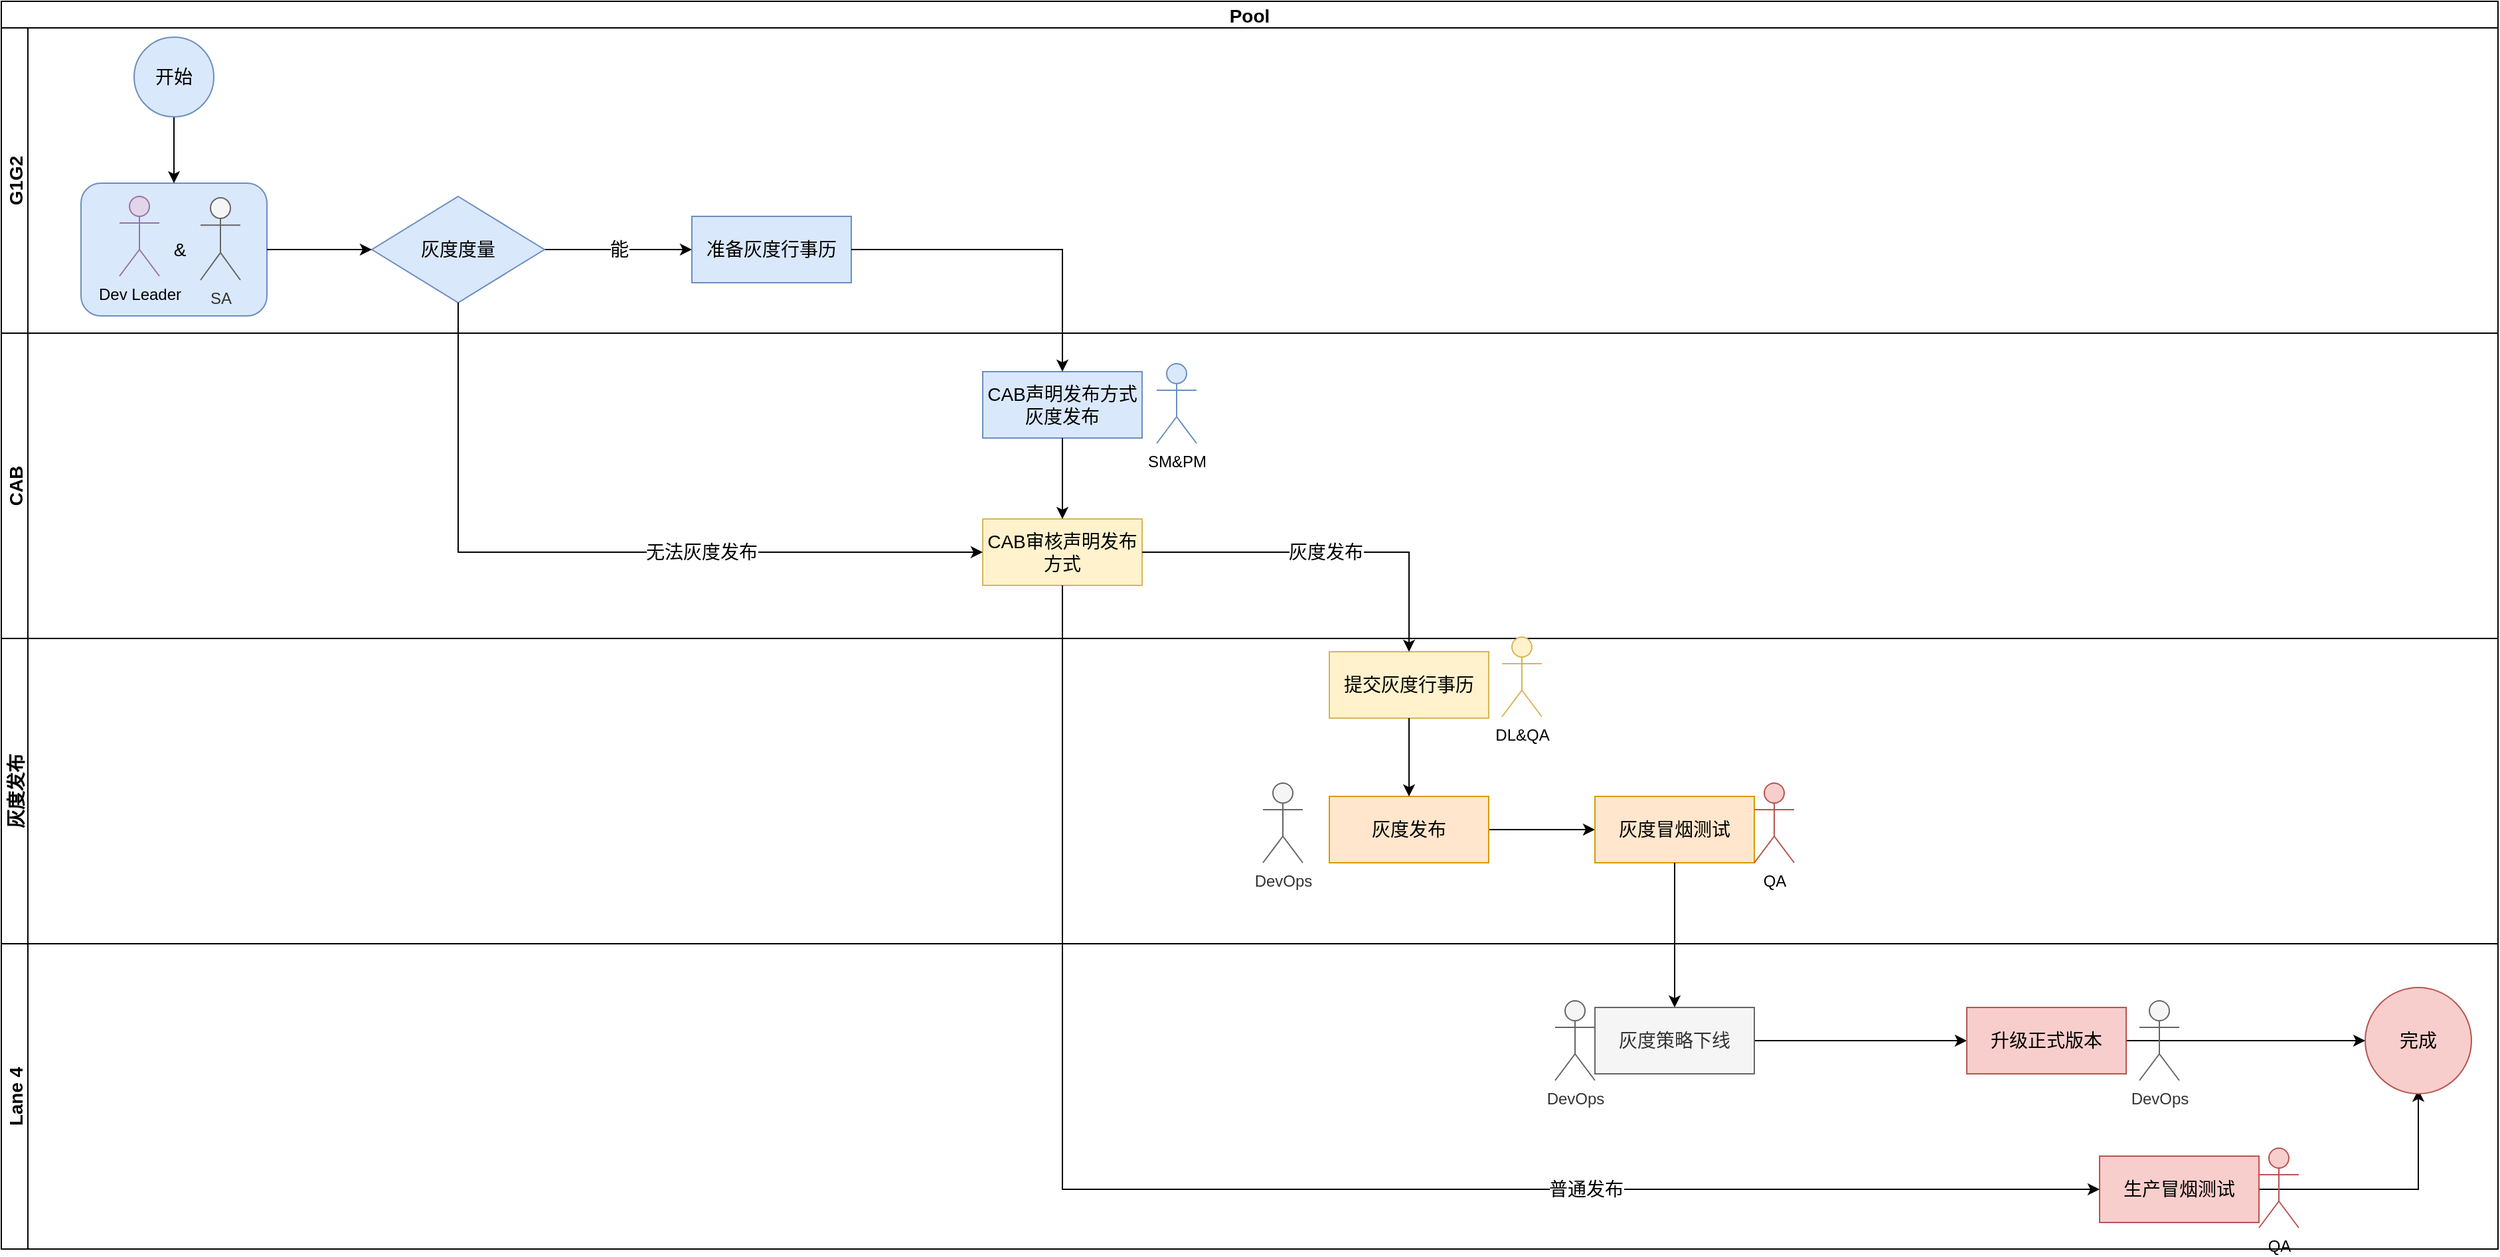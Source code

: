 <mxfile version="24.2.9" type="github">
  <diagram name="Page-1" id="zUfcn_x9p_sMA75B2Tm-">
    <mxGraphModel dx="954" dy="524" grid="1" gridSize="10" guides="1" tooltips="1" connect="1" arrows="1" fold="1" page="1" pageScale="1" pageWidth="850" pageHeight="1100" math="0" shadow="0">
      <root>
        <mxCell id="0" />
        <mxCell id="1" parent="0" />
        <mxCell id="B0VEqR-O4dpfl-d4aFK9-1" value="Pool" style="swimlane;childLayout=stackLayout;resizeParent=1;resizeParentMax=0;horizontal=1;startSize=20;horizontalStack=0;fontSize=14;" vertex="1" parent="1">
          <mxGeometry x="690" y="430" width="1880" height="710" as="geometry" />
        </mxCell>
        <mxCell id="B0VEqR-O4dpfl-d4aFK9-2" value="G1G2" style="swimlane;startSize=20;horizontal=0;fontSize=14;" vertex="1" parent="B0VEqR-O4dpfl-d4aFK9-1">
          <mxGeometry y="20" width="1880" height="230" as="geometry" />
        </mxCell>
        <mxCell id="B0VEqR-O4dpfl-d4aFK9-3" value="" style="rounded=1;whiteSpace=wrap;html=1;fontSize=14;fillColor=#dae8fc;strokeColor=#6c8ebf;" vertex="1" parent="B0VEqR-O4dpfl-d4aFK9-2">
          <mxGeometry x="60" y="117" width="140" height="100" as="geometry" />
        </mxCell>
        <mxCell id="B0VEqR-O4dpfl-d4aFK9-4" value="Dev Leader" style="shape=umlActor;verticalLabelPosition=bottom;verticalAlign=top;html=1;outlineConnect=0;fillColor=#e1d5e7;strokeColor=#9673a6;" vertex="1" parent="B0VEqR-O4dpfl-d4aFK9-2">
          <mxGeometry x="89" y="127" width="30" height="60" as="geometry" />
        </mxCell>
        <mxCell id="B0VEqR-O4dpfl-d4aFK9-5" value="SA" style="shape=umlActor;verticalLabelPosition=bottom;verticalAlign=top;html=1;outlineConnect=0;fillColor=#f5f5f5;strokeColor=#666666;fontColor=#333333;" vertex="1" parent="B0VEqR-O4dpfl-d4aFK9-2">
          <mxGeometry x="150" y="128" width="30" height="62" as="geometry" />
        </mxCell>
        <mxCell id="B0VEqR-O4dpfl-d4aFK9-6" value="能" style="edgeStyle=orthogonalEdgeStyle;rounded=0;orthogonalLoop=1;jettySize=auto;html=1;entryX=0;entryY=0.5;entryDx=0;entryDy=0;fontSize=14;" edge="1" parent="B0VEqR-O4dpfl-d4aFK9-2" source="B0VEqR-O4dpfl-d4aFK9-7" target="B0VEqR-O4dpfl-d4aFK9-13">
          <mxGeometry relative="1" as="geometry" />
        </mxCell>
        <mxCell id="B0VEqR-O4dpfl-d4aFK9-7" value="灰度度量" style="rhombus;whiteSpace=wrap;html=1;fontSize=14;fillColor=#dae8fc;strokeColor=#6c8ebf;" vertex="1" parent="B0VEqR-O4dpfl-d4aFK9-2">
          <mxGeometry x="279" y="127" width="130" height="80" as="geometry" />
        </mxCell>
        <mxCell id="B0VEqR-O4dpfl-d4aFK9-8" style="edgeStyle=orthogonalEdgeStyle;rounded=0;orthogonalLoop=1;jettySize=auto;html=1;fontSize=14;" edge="1" parent="B0VEqR-O4dpfl-d4aFK9-2" source="B0VEqR-O4dpfl-d4aFK9-3" target="B0VEqR-O4dpfl-d4aFK9-7">
          <mxGeometry relative="1" as="geometry" />
        </mxCell>
        <mxCell id="B0VEqR-O4dpfl-d4aFK9-9" value="&amp;amp;" style="text;html=1;align=center;verticalAlign=middle;resizable=0;points=[];autosize=1;strokeColor=none;fillColor=none;fontSize=14;" vertex="1" parent="B0VEqR-O4dpfl-d4aFK9-2">
          <mxGeometry x="119" y="152" width="30" height="30" as="geometry" />
        </mxCell>
        <mxCell id="B0VEqR-O4dpfl-d4aFK9-13" value="准备灰度行事历" style="rounded=1;whiteSpace=wrap;html=1;fontSize=14;fillColor=#dae8fc;strokeColor=#6c8ebf;arcSize=0;" vertex="1" parent="B0VEqR-O4dpfl-d4aFK9-2">
          <mxGeometry x="520" y="142" width="120" height="50" as="geometry" />
        </mxCell>
        <mxCell id="B0VEqR-O4dpfl-d4aFK9-14" style="edgeStyle=orthogonalEdgeStyle;rounded=0;orthogonalLoop=1;jettySize=auto;html=1;entryX=0.5;entryY=0;entryDx=0;entryDy=0;fontSize=14;" edge="1" parent="B0VEqR-O4dpfl-d4aFK9-2" source="B0VEqR-O4dpfl-d4aFK9-15" target="B0VEqR-O4dpfl-d4aFK9-3">
          <mxGeometry relative="1" as="geometry" />
        </mxCell>
        <mxCell id="B0VEqR-O4dpfl-d4aFK9-15" value="开始" style="ellipse;whiteSpace=wrap;html=1;aspect=fixed;fontSize=14;fillColor=#dae8fc;strokeColor=#6c8ebf;" vertex="1" parent="B0VEqR-O4dpfl-d4aFK9-2">
          <mxGeometry x="100" y="7" width="60" height="60" as="geometry" />
        </mxCell>
        <mxCell id="B0VEqR-O4dpfl-d4aFK9-16" value="CAB" style="swimlane;startSize=20;horizontal=0;fontSize=14;" vertex="1" parent="B0VEqR-O4dpfl-d4aFK9-1">
          <mxGeometry y="250" width="1880" height="230" as="geometry" />
        </mxCell>
        <mxCell id="B0VEqR-O4dpfl-d4aFK9-18" value="CAB审核声明发布方式" style="rounded=1;whiteSpace=wrap;html=1;fontSize=14;fillColor=#fff2cc;strokeColor=#d6b656;arcSize=0;" vertex="1" parent="B0VEqR-O4dpfl-d4aFK9-16">
          <mxGeometry x="739" y="140" width="120" height="50" as="geometry" />
        </mxCell>
        <mxCell id="B0VEqR-O4dpfl-d4aFK9-11" value="CAB声明发布方式&lt;br&gt;灰度发布" style="rounded=1;whiteSpace=wrap;html=1;fontSize=14;fillColor=#dae8fc;strokeColor=#6c8ebf;arcSize=0;" vertex="1" parent="B0VEqR-O4dpfl-d4aFK9-16">
          <mxGeometry x="739" y="29" width="120" height="50" as="geometry" />
        </mxCell>
        <mxCell id="B0VEqR-O4dpfl-d4aFK9-27" value="" style="edgeStyle=orthogonalEdgeStyle;rounded=0;orthogonalLoop=1;jettySize=auto;html=1;fontSize=14;" edge="1" parent="B0VEqR-O4dpfl-d4aFK9-16" source="B0VEqR-O4dpfl-d4aFK9-11" target="B0VEqR-O4dpfl-d4aFK9-18">
          <mxGeometry relative="1" as="geometry" />
        </mxCell>
        <mxCell id="B0VEqR-O4dpfl-d4aFK9-10" value="SM&amp;amp;PM" style="shape=umlActor;verticalLabelPosition=bottom;verticalAlign=top;html=1;outlineConnect=0;fillColor=#dae8fc;strokeColor=#6c8ebf;" vertex="1" parent="B0VEqR-O4dpfl-d4aFK9-16">
          <mxGeometry x="870" y="23" width="30" height="60" as="geometry" />
        </mxCell>
        <mxCell id="B0VEqR-O4dpfl-d4aFK9-21" value="灰度发布" style="swimlane;startSize=20;horizontal=0;fontSize=14;" vertex="1" parent="B0VEqR-O4dpfl-d4aFK9-1">
          <mxGeometry y="480" width="1880" height="230" as="geometry" />
        </mxCell>
        <mxCell id="B0VEqR-O4dpfl-d4aFK9-22" value="" style="edgeStyle=orthogonalEdgeStyle;rounded=0;orthogonalLoop=1;jettySize=auto;html=1;fontSize=14;" edge="1" parent="B0VEqR-O4dpfl-d4aFK9-21" source="B0VEqR-O4dpfl-d4aFK9-23" target="B0VEqR-O4dpfl-d4aFK9-24">
          <mxGeometry relative="1" as="geometry" />
        </mxCell>
        <mxCell id="B0VEqR-O4dpfl-d4aFK9-23" value="灰度发布" style="rounded=1;whiteSpace=wrap;html=1;fontSize=14;fillColor=#ffe6cc;strokeColor=#d79b00;arcSize=0;" vertex="1" parent="B0VEqR-O4dpfl-d4aFK9-21">
          <mxGeometry x="1000" y="119" width="120" height="50" as="geometry" />
        </mxCell>
        <mxCell id="B0VEqR-O4dpfl-d4aFK9-24" value="灰度冒烟测试" style="rounded=1;whiteSpace=wrap;html=1;fontSize=14;fillColor=#ffe6cc;strokeColor=#d79b00;arcSize=0;" vertex="1" parent="B0VEqR-O4dpfl-d4aFK9-21">
          <mxGeometry x="1200" y="119" width="120" height="50" as="geometry" />
        </mxCell>
        <mxCell id="B0VEqR-O4dpfl-d4aFK9-25" value="QA" style="shape=umlActor;verticalLabelPosition=bottom;verticalAlign=top;html=1;outlineConnect=0;fillColor=#f8cecc;strokeColor=#b85450;" vertex="1" parent="B0VEqR-O4dpfl-d4aFK9-21">
          <mxGeometry x="1320" y="109" width="30" height="60" as="geometry" />
        </mxCell>
        <mxCell id="B0VEqR-O4dpfl-d4aFK9-26" value="DevOps" style="shape=umlActor;verticalLabelPosition=bottom;verticalAlign=top;html=1;outlineConnect=0;fillColor=#f5f5f5;strokeColor=#666666;fontColor=#333333;" vertex="1" parent="B0VEqR-O4dpfl-d4aFK9-21">
          <mxGeometry x="950" y="109" width="30" height="60" as="geometry" />
        </mxCell>
        <mxCell id="B0VEqR-O4dpfl-d4aFK9-19" value="提交灰度行事历" style="rounded=1;whiteSpace=wrap;html=1;fontSize=14;fillColor=#fff2cc;strokeColor=#d6b656;arcSize=0;" vertex="1" parent="B0VEqR-O4dpfl-d4aFK9-21">
          <mxGeometry x="1000" y="10" width="120" height="50" as="geometry" />
        </mxCell>
        <mxCell id="B0VEqR-O4dpfl-d4aFK9-28" style="edgeStyle=orthogonalEdgeStyle;rounded=0;orthogonalLoop=1;jettySize=auto;html=1;fontSize=14;exitX=0.5;exitY=1;exitDx=0;exitDy=0;" edge="1" parent="B0VEqR-O4dpfl-d4aFK9-21" source="B0VEqR-O4dpfl-d4aFK9-19" target="B0VEqR-O4dpfl-d4aFK9-23">
          <mxGeometry relative="1" as="geometry">
            <mxPoint x="1060" y="70" as="sourcePoint" />
          </mxGeometry>
        </mxCell>
        <mxCell id="B0VEqR-O4dpfl-d4aFK9-20" value="DL&amp;amp;QA" style="shape=umlActor;verticalLabelPosition=bottom;verticalAlign=top;html=1;outlineConnect=0;fillColor=#fff2cc;strokeColor=#d6b656;" vertex="1" parent="B0VEqR-O4dpfl-d4aFK9-21">
          <mxGeometry x="1130" y="-1" width="30" height="60" as="geometry" />
        </mxCell>
        <mxCell id="B0VEqR-O4dpfl-d4aFK9-29" value="无法灰度发布" style="edgeStyle=orthogonalEdgeStyle;rounded=0;orthogonalLoop=1;jettySize=auto;html=1;fontSize=14;entryX=0;entryY=0.5;entryDx=0;entryDy=0;" edge="1" parent="B0VEqR-O4dpfl-d4aFK9-1" source="B0VEqR-O4dpfl-d4aFK9-7" target="B0VEqR-O4dpfl-d4aFK9-18">
          <mxGeometry x="0.273" relative="1" as="geometry">
            <Array as="points">
              <mxPoint x="344" y="415" />
            </Array>
            <mxPoint as="offset" />
            <mxPoint x="690" y="430" as="targetPoint" />
          </mxGeometry>
        </mxCell>
        <mxCell id="B0VEqR-O4dpfl-d4aFK9-12" value="" style="edgeStyle=orthogonalEdgeStyle;rounded=0;orthogonalLoop=1;jettySize=auto;html=1;fontSize=14;" edge="1" parent="B0VEqR-O4dpfl-d4aFK9-1" source="B0VEqR-O4dpfl-d4aFK9-13" target="B0VEqR-O4dpfl-d4aFK9-11">
          <mxGeometry relative="1" as="geometry" />
        </mxCell>
        <mxCell id="B0VEqR-O4dpfl-d4aFK9-17" value="灰度发布" style="edgeStyle=orthogonalEdgeStyle;rounded=0;orthogonalLoop=1;jettySize=auto;html=1;fontSize=14;" edge="1" parent="B0VEqR-O4dpfl-d4aFK9-1" source="B0VEqR-O4dpfl-d4aFK9-18" target="B0VEqR-O4dpfl-d4aFK9-19">
          <mxGeometry relative="1" as="geometry" />
        </mxCell>
        <mxCell id="B0VEqR-O4dpfl-d4aFK9-32" style="edgeStyle=orthogonalEdgeStyle;rounded=0;orthogonalLoop=1;jettySize=auto;html=1;fontSize=14;" edge="1" parent="1" source="B0VEqR-O4dpfl-d4aFK9-24" target="B0VEqR-O4dpfl-d4aFK9-35">
          <mxGeometry relative="1" as="geometry" />
        </mxCell>
        <mxCell id="B0VEqR-O4dpfl-d4aFK9-33" value="Lane 4" style="swimlane;startSize=20;horizontal=0;fontSize=14;" vertex="1" parent="1">
          <mxGeometry x="690" y="1140" width="1880" height="230" as="geometry" />
        </mxCell>
        <mxCell id="B0VEqR-O4dpfl-d4aFK9-34" style="edgeStyle=orthogonalEdgeStyle;rounded=0;orthogonalLoop=1;jettySize=auto;html=1;exitX=1;exitY=0.5;exitDx=0;exitDy=0;entryX=0;entryY=0.5;entryDx=0;entryDy=0;" edge="1" parent="B0VEqR-O4dpfl-d4aFK9-33" source="B0VEqR-O4dpfl-d4aFK9-35" target="B0VEqR-O4dpfl-d4aFK9-41">
          <mxGeometry relative="1" as="geometry" />
        </mxCell>
        <mxCell id="B0VEqR-O4dpfl-d4aFK9-35" value="灰度策略下线" style="rounded=1;whiteSpace=wrap;html=1;fontSize=14;fillColor=#f5f5f5;strokeColor=#666666;arcSize=0;fontColor=#333333;" vertex="1" parent="B0VEqR-O4dpfl-d4aFK9-33">
          <mxGeometry x="1200" y="48" width="120" height="50" as="geometry" />
        </mxCell>
        <mxCell id="B0VEqR-O4dpfl-d4aFK9-36" style="edgeStyle=orthogonalEdgeStyle;rounded=0;orthogonalLoop=1;jettySize=auto;html=1;exitX=1;exitY=0.5;exitDx=0;exitDy=0;entryX=0.5;entryY=0.962;entryDx=0;entryDy=0;entryPerimeter=0;" edge="1" parent="B0VEqR-O4dpfl-d4aFK9-33" source="B0VEqR-O4dpfl-d4aFK9-37" target="B0VEqR-O4dpfl-d4aFK9-38">
          <mxGeometry relative="1" as="geometry">
            <mxPoint x="1820" y="120" as="targetPoint" />
          </mxGeometry>
        </mxCell>
        <mxCell id="B0VEqR-O4dpfl-d4aFK9-37" value="生产冒烟测试" style="rounded=1;whiteSpace=wrap;html=1;fontSize=14;fillColor=#f8cecc;strokeColor=#b85450;arcSize=0;" vertex="1" parent="B0VEqR-O4dpfl-d4aFK9-33">
          <mxGeometry x="1580" y="160" width="120" height="50" as="geometry" />
        </mxCell>
        <mxCell id="B0VEqR-O4dpfl-d4aFK9-38" value="完成" style="ellipse;whiteSpace=wrap;html=1;aspect=fixed;fontSize=14;fillColor=#f8cecc;strokeColor=#b85450;" vertex="1" parent="B0VEqR-O4dpfl-d4aFK9-33">
          <mxGeometry x="1780" y="33" width="80" height="80" as="geometry" />
        </mxCell>
        <mxCell id="B0VEqR-O4dpfl-d4aFK9-39" value="DevOps" style="shape=umlActor;verticalLabelPosition=bottom;verticalAlign=top;html=1;outlineConnect=0;fillColor=#f5f5f5;strokeColor=#666666;fontColor=#333333;" vertex="1" parent="B0VEqR-O4dpfl-d4aFK9-33">
          <mxGeometry x="1170" y="43" width="30" height="60" as="geometry" />
        </mxCell>
        <mxCell id="B0VEqR-O4dpfl-d4aFK9-40" style="edgeStyle=orthogonalEdgeStyle;rounded=0;orthogonalLoop=1;jettySize=auto;html=1;exitX=1;exitY=0.5;exitDx=0;exitDy=0;entryX=0;entryY=0.5;entryDx=0;entryDy=0;" edge="1" parent="B0VEqR-O4dpfl-d4aFK9-33" source="B0VEqR-O4dpfl-d4aFK9-41" target="B0VEqR-O4dpfl-d4aFK9-38">
          <mxGeometry relative="1" as="geometry" />
        </mxCell>
        <mxCell id="B0VEqR-O4dpfl-d4aFK9-41" value="升级正式版本" style="rounded=1;whiteSpace=wrap;html=1;fontSize=14;fillColor=#f8cecc;strokeColor=#b85450;arcSize=0;" vertex="1" parent="B0VEqR-O4dpfl-d4aFK9-33">
          <mxGeometry x="1480" y="48" width="120" height="50" as="geometry" />
        </mxCell>
        <mxCell id="B0VEqR-O4dpfl-d4aFK9-42" value="QA" style="shape=umlActor;verticalLabelPosition=bottom;verticalAlign=top;html=1;outlineConnect=0;fillColor=#f8cecc;strokeColor=#b85450;" vertex="1" parent="B0VEqR-O4dpfl-d4aFK9-33">
          <mxGeometry x="1700" y="154" width="30" height="60" as="geometry" />
        </mxCell>
        <mxCell id="B0VEqR-O4dpfl-d4aFK9-49" value="DevOps" style="shape=umlActor;verticalLabelPosition=bottom;verticalAlign=top;html=1;outlineConnect=0;fillColor=#f5f5f5;strokeColor=#666666;fontColor=#333333;" vertex="1" parent="B0VEqR-O4dpfl-d4aFK9-33">
          <mxGeometry x="1610" y="43" width="30" height="60" as="geometry" />
        </mxCell>
        <mxCell id="B0VEqR-O4dpfl-d4aFK9-43" style="edgeStyle=orthogonalEdgeStyle;rounded=0;orthogonalLoop=1;jettySize=auto;html=1;exitX=0.5;exitY=1;exitDx=0;exitDy=0;entryX=0;entryY=0.5;entryDx=0;entryDy=0;" edge="1" parent="1" source="B0VEqR-O4dpfl-d4aFK9-18" target="B0VEqR-O4dpfl-d4aFK9-37">
          <mxGeometry relative="1" as="geometry" />
        </mxCell>
        <mxCell id="B0VEqR-O4dpfl-d4aFK9-44" value="普通发布" style="edgeLabel;html=1;align=center;verticalAlign=middle;resizable=0;points=[];fontSize=14;" vertex="1" connectable="0" parent="B0VEqR-O4dpfl-d4aFK9-43">
          <mxGeometry x="0.373" relative="1" as="geometry">
            <mxPoint as="offset" />
          </mxGeometry>
        </mxCell>
      </root>
    </mxGraphModel>
  </diagram>
</mxfile>
